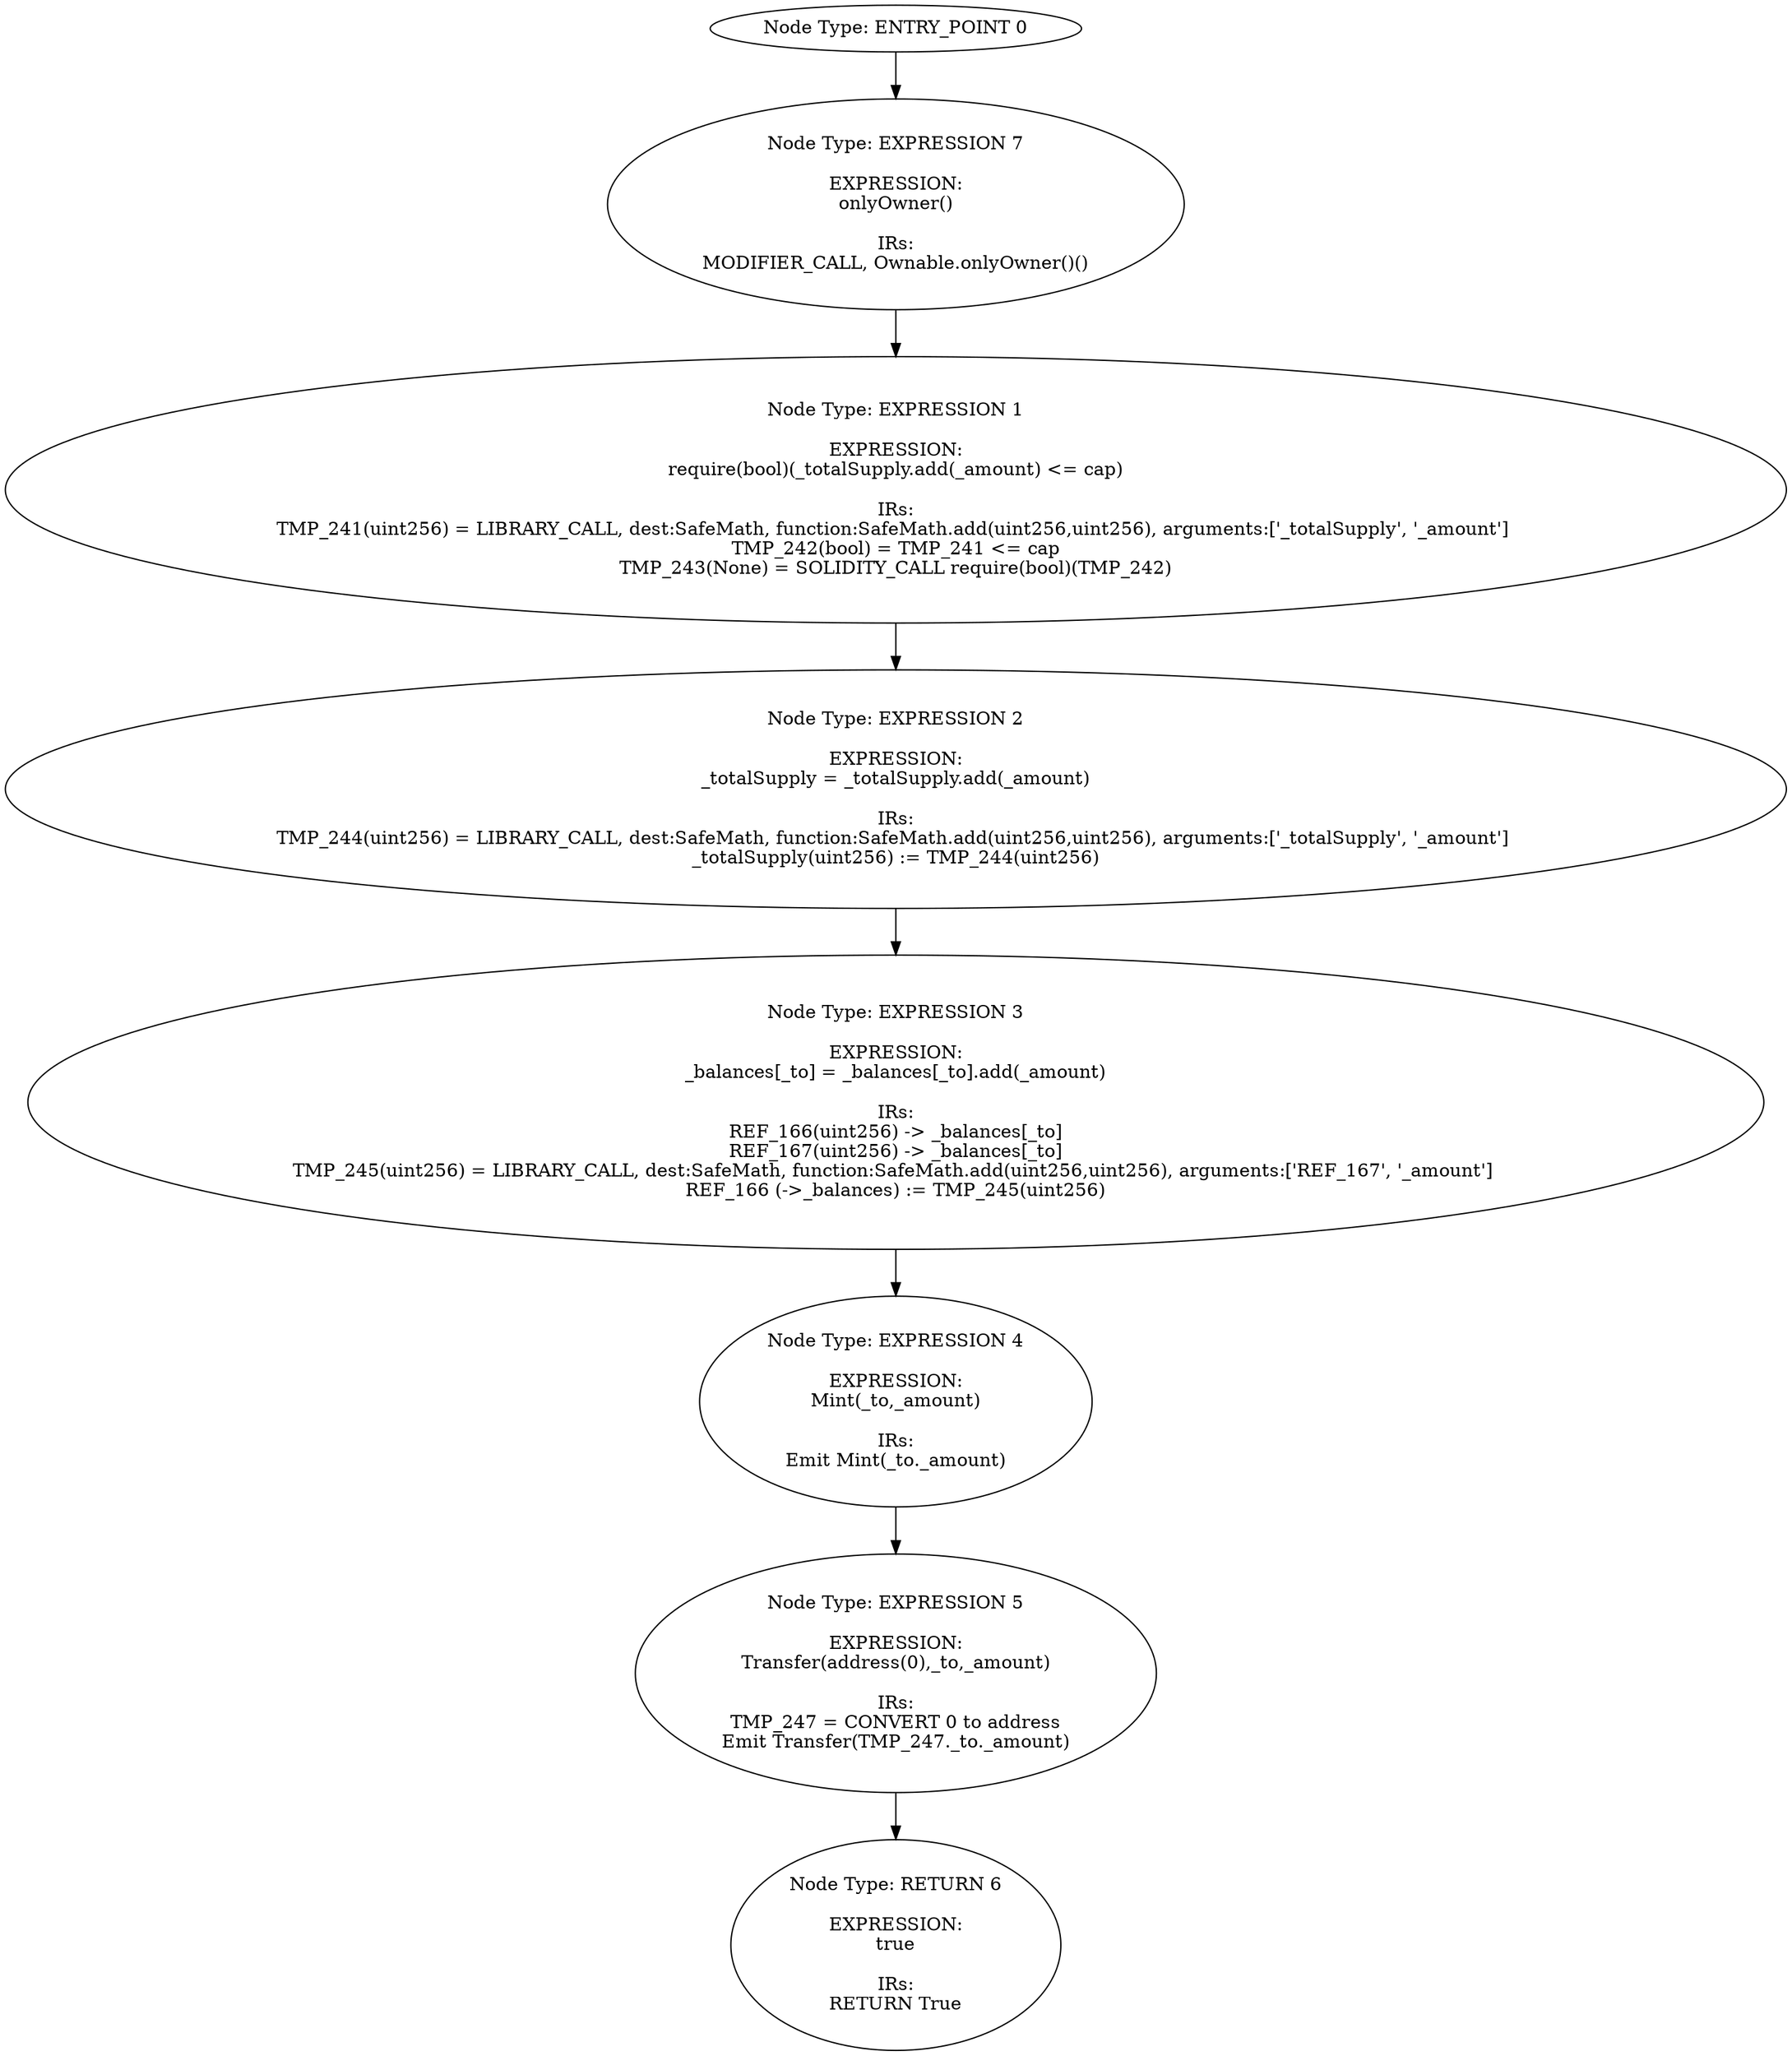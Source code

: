 digraph{
0[label="Node Type: ENTRY_POINT 0
"];
0->7;
1[label="Node Type: EXPRESSION 1

EXPRESSION:
require(bool)(_totalSupply.add(_amount) <= cap)

IRs:
TMP_241(uint256) = LIBRARY_CALL, dest:SafeMath, function:SafeMath.add(uint256,uint256), arguments:['_totalSupply', '_amount'] 
TMP_242(bool) = TMP_241 <= cap
TMP_243(None) = SOLIDITY_CALL require(bool)(TMP_242)"];
1->2;
2[label="Node Type: EXPRESSION 2

EXPRESSION:
_totalSupply = _totalSupply.add(_amount)

IRs:
TMP_244(uint256) = LIBRARY_CALL, dest:SafeMath, function:SafeMath.add(uint256,uint256), arguments:['_totalSupply', '_amount'] 
_totalSupply(uint256) := TMP_244(uint256)"];
2->3;
3[label="Node Type: EXPRESSION 3

EXPRESSION:
_balances[_to] = _balances[_to].add(_amount)

IRs:
REF_166(uint256) -> _balances[_to]
REF_167(uint256) -> _balances[_to]
TMP_245(uint256) = LIBRARY_CALL, dest:SafeMath, function:SafeMath.add(uint256,uint256), arguments:['REF_167', '_amount'] 
REF_166 (->_balances) := TMP_245(uint256)"];
3->4;
4[label="Node Type: EXPRESSION 4

EXPRESSION:
Mint(_to,_amount)

IRs:
Emit Mint(_to._amount)"];
4->5;
5[label="Node Type: EXPRESSION 5

EXPRESSION:
Transfer(address(0),_to,_amount)

IRs:
TMP_247 = CONVERT 0 to address
Emit Transfer(TMP_247._to._amount)"];
5->6;
6[label="Node Type: RETURN 6

EXPRESSION:
true

IRs:
RETURN True"];
7[label="Node Type: EXPRESSION 7

EXPRESSION:
onlyOwner()

IRs:
MODIFIER_CALL, Ownable.onlyOwner()()"];
7->1;
}
